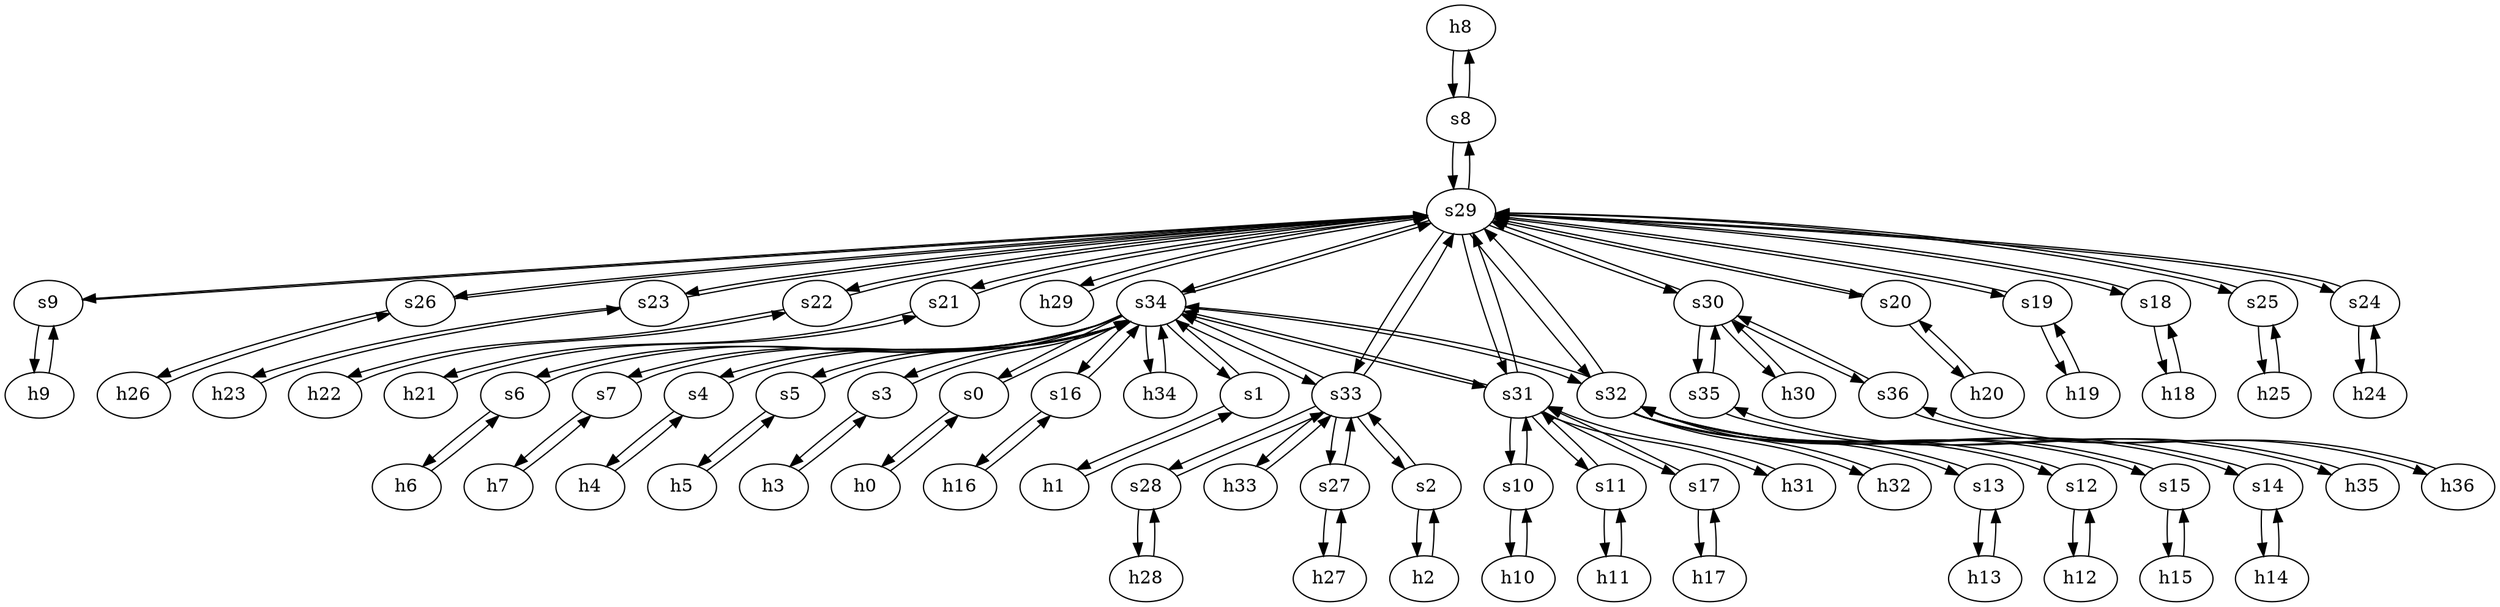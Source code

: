 strict digraph Myren {
	h8	 [ip="111.0.8.8",
		mac="00:00:00:00:8:8",
		type=host];
	s8	 [id=8,
		type=switch];
	h8 -> s8	 [capacity="1Gbps",
		cost=1,
		dst_port=1,
		src_port=1];
	h9	 [ip="111.0.9.9",
		mac="00:00:00:00:9:9",
		type=host];
	s9	 [id=9,
		type=switch];
	h9 -> s9	 [capacity="1Gbps",
		cost=1,
		dst_port=1,
		src_port=1];
	h26	 [ip="111.0.26.26",
		mac="00:00:00:00:26:26",
		type=host];
	s26	 [id=26,
		type=switch];
	h26 -> s26	 [capacity="1Gbps",
		cost=1,
		dst_port=1,
		src_port=1];
	h2	 [ip="111.0.2.2",
		mac="00:00:00:00:2:2",
		type=host];
	s2	 [id=2,
		type=switch];
	h2 -> s2	 [capacity="1Gbps",
		cost=1,
		dst_port=1,
		src_port=1];
	h3	 [ip="111.0.3.3",
		mac="00:00:00:00:3:3",
		type=host];
	s3	 [id=3,
		type=switch];
	h3 -> s3	 [capacity="1Gbps",
		cost=1,
		dst_port=1,
		src_port=1];
	h0	 [ip="111.0.0.0",
		mac="00:00:00:00:0:0",
		type=host];
	s0	 [id=0,
		type=switch];
	h0 -> s0	 [capacity="1Gbps",
		cost=1,
		dst_port=1,
		src_port=1];
	h1	 [ip="111.0.1.1",
		mac="00:00:00:00:1:1",
		type=host];
	s1	 [id=1,
		type=switch];
	h1 -> s1	 [capacity="1Gbps",
		cost=1,
		dst_port=1,
		src_port=1];
	h6	 [ip="111.0.6.6",
		mac="00:00:00:00:6:6",
		type=host];
	s6	 [id=6,
		type=switch];
	h6 -> s6	 [capacity="1Gbps",
		cost=1,
		dst_port=1,
		src_port=1];
	h7	 [ip="111.0.7.7",
		mac="00:00:00:00:7:7",
		type=host];
	s7	 [id=7,
		type=switch];
	h7 -> s7	 [capacity="1Gbps",
		cost=1,
		dst_port=1,
		src_port=1];
	h4	 [ip="111.0.4.4",
		mac="00:00:00:00:4:4",
		type=host];
	s4	 [id=4,
		type=switch];
	h4 -> s4	 [capacity="1Gbps",
		cost=1,
		dst_port=1,
		src_port=1];
	h5	 [ip="111.0.5.5",
		mac="00:00:00:00:5:5",
		type=host];
	s5	 [id=5,
		type=switch];
	h5 -> s5	 [capacity="1Gbps",
		cost=1,
		dst_port=1,
		src_port=1];
	h23	 [ip="111.0.23.23",
		mac="00:00:00:00:23:23",
		type=host];
	s23	 [id=23,
		type=switch];
	h23 -> s23	 [capacity="1Gbps",
		cost=1,
		dst_port=1,
		src_port=1];
	h22	 [ip="111.0.22.22",
		mac="00:00:00:00:22:22",
		type=host];
	s22	 [id=22,
		type=switch];
	h22 -> s22	 [capacity="1Gbps",
		cost=1,
		dst_port=1,
		src_port=1];
	h21	 [ip="111.0.21.21",
		mac="00:00:00:00:21:21",
		type=host];
	s21	 [id=21,
		type=switch];
	h21 -> s21	 [capacity="1Gbps",
		cost=1,
		dst_port=1,
		src_port=1];
	s9 -> h9	 [capacity="1Gbps",
		cost=1,
		dst_port=1,
		src_port=1];
	s29	 [id=29,
		type=switch];
	s9 -> s29	 [capacity="1Gbps",
		cost=1,
		dst_port=3,
		src_port=2];
	s8 -> s29	 [capacity="1Gbps",
		cost=1,
		dst_port=2,
		src_port=2];
	s8 -> h8	 [capacity="1Gbps",
		cost=1,
		dst_port=1,
		src_port=1];
	h29	 [ip="111.0.29.29",
		mac="00:00:00:00:29:29",
		type=host];
	h29 -> s29	 [capacity="1Gbps",
		cost=1,
		dst_port=1,
		src_port=1];
	h28	 [ip="111.0.28.28",
		mac="00:00:00:00:28:28",
		type=host];
	s28	 [id=28,
		type=switch];
	h28 -> s28	 [capacity="1Gbps",
		cost=1,
		dst_port=1,
		src_port=1];
	s3 -> h3	 [capacity="1Gbps",
		cost=1,
		dst_port=1,
		src_port=1];
	s34	 [id=34,
		type=switch];
	s3 -> s34	 [capacity="1Gbps",
		cost=1,
		dst_port=4,
		src_port=2];
	s2 -> h2	 [capacity="1Gbps",
		cost=1,
		dst_port=1,
		src_port=1];
	s33	 [id=33,
		type=switch];
	s2 -> s33	 [capacity="1Gbps",
		cost=1,
		dst_port=2,
		src_port=2];
	s1 -> s34	 [capacity="1Gbps",
		cost=1,
		dst_port=3,
		src_port=2];
	s1 -> h1	 [capacity="1Gbps",
		cost=1,
		dst_port=1,
		src_port=1];
	s0 -> s34	 [capacity="1Gbps",
		cost=1,
		dst_port=2,
		src_port=2];
	s0 -> h0	 [capacity="1Gbps",
		cost=1,
		dst_port=1,
		src_port=1];
	s7 -> h7	 [capacity="1Gbps",
		cost=1,
		dst_port=1,
		src_port=1];
	s7 -> s34	 [capacity="1Gbps",
		cost=1,
		dst_port=8,
		src_port=2];
	s6 -> h6	 [capacity="1Gbps",
		cost=1,
		dst_port=1,
		src_port=1];
	s6 -> s34	 [capacity="1Gbps",
		cost=1,
		dst_port=7,
		src_port=2];
	s5 -> h5	 [capacity="1Gbps",
		cost=1,
		dst_port=1,
		src_port=1];
	s5 -> s34	 [capacity="1Gbps",
		cost=1,
		dst_port=6,
		src_port=2];
	s4 -> h4	 [capacity="1Gbps",
		cost=1,
		dst_port=1,
		src_port=1];
	s4 -> s34	 [capacity="1Gbps",
		cost=1,
		dst_port=5,
		src_port=2];
	s35	 [id=35,
		type=switch];
	s30	 [id=30,
		type=switch];
	s35 -> s30	 [capacity="1Gbps",
		cost=1,
		dst_port=4,
		src_port=2];
	h35	 [ip="111.0.35.35",
		mac="00:00:00:00:35:35",
		type=host];
	s35 -> h35	 [capacity="1Gbps",
		cost=1,
		dst_port=1,
		src_port=1];
	h20	 [ip="111.0.20.20",
		mac="00:00:00:00:20:20",
		type=host];
	s20	 [id=20,
		type=switch];
	h20 -> s20	 [capacity="1Gbps",
		cost=1,
		dst_port=1,
		src_port=1];
	s34 -> s1	 [capacity="1Gbps",
		cost=1,
		dst_port=2,
		src_port=3];
	s31	 [id=31,
		type=switch];
	s34 -> s31	 [capacity="1Gbps",
		cost=1,
		dst_port=6,
		src_port=11];
	s34 -> s0	 [capacity="1Gbps",
		cost=1,
		dst_port=2,
		src_port=2];
	s34 -> s4	 [capacity="1Gbps",
		cost=1,
		dst_port=2,
		src_port=5];
	s16	 [id=16,
		type=switch];
	s34 -> s16	 [capacity="1Gbps",
		cost=1,
		dst_port=2,
		src_port=9];
	s34 -> s3	 [capacity="1Gbps",
		cost=1,
		dst_port=2,
		src_port=4];
	s34 -> s5	 [capacity="1Gbps",
		cost=1,
		dst_port=2,
		src_port=6];
	s34 -> s33	 [capacity="1Gbps",
		cost=1,
		dst_port=6,
		src_port=13];
	s34 -> s7	 [capacity="1Gbps",
		cost=1,
		dst_port=2,
		src_port=8];
	s32	 [id=32,
		type=switch];
	s34 -> s32	 [capacity="1Gbps",
		cost=1,
		dst_port=7,
		src_port=12];
	s34 -> s6	 [capacity="1Gbps",
		cost=1,
		dst_port=2,
		src_port=7];
	s34 -> s29	 [capacity="1Gbps",
		cost=1,
		dst_port=15,
		src_port=10];
	h34	 [ip="111.0.34.34",
		mac="00:00:00:00:34:34",
		type=host];
	s34 -> h34	 [capacity="1Gbps",
		cost=1,
		dst_port=1,
		src_port=1];
	h31	 [ip="111.0.31.31",
		mac="00:00:00:00:31:31",
		type=host];
	h31 -> s31	 [capacity="1Gbps",
		cost=1,
		dst_port=1,
		src_port=1];
	s10	 [id=10,
		type=switch];
	s31 -> s10	 [capacity="1Gbps",
		cost=1,
		dst_port=2,
		src_port=2];
	s11	 [id=11,
		type=switch];
	s31 -> s11	 [capacity="1Gbps",
		cost=1,
		dst_port=2,
		src_port=3];
	s31 -> s29	 [capacity="1Gbps",
		cost=1,
		dst_port=18,
		src_port=5];
	s17	 [id=17,
		type=switch];
	s31 -> s17	 [capacity="1Gbps",
		cost=1,
		dst_port=2,
		src_port=4];
	s31 -> h31	 [capacity="1Gbps",
		cost=1,
		dst_port=1,
		src_port=1];
	s31 -> s34	 [capacity="1Gbps",
		cost=1,
		dst_port=11,
		src_port=6];
	s19	 [id=19,
		type=switch];
	s19 -> s29	 [capacity="1Gbps",
		cost=1,
		dst_port=5,
		src_port=2];
	h19	 [ip="111.0.19.19",
		mac="00:00:00:00:19:19",
		type=host];
	s19 -> h19	 [capacity="1Gbps",
		cost=1,
		dst_port=1,
		src_port=1];
	s18	 [id=18,
		type=switch];
	s18 -> s29	 [capacity="1Gbps",
		cost=1,
		dst_port=4,
		src_port=2];
	h18	 [ip="111.0.18.18",
		mac="00:00:00:00:18:18",
		type=host];
	s18 -> h18	 [capacity="1Gbps",
		cost=1,
		dst_port=1,
		src_port=1];
	s13	 [id=13,
		type=switch];
	h13	 [ip="111.0.13.13",
		mac="00:00:00:00:13:13",
		type=host];
	s13 -> h13	 [capacity="1Gbps",
		cost=1,
		dst_port=1,
		src_port=1];
	s13 -> s32	 [capacity="1Gbps",
		cost=1,
		dst_port=3,
		src_port=2];
	s12	 [id=12,
		type=switch];
	s12 -> s32	 [capacity="1Gbps",
		cost=1,
		dst_port=2,
		src_port=2];
	h12	 [ip="111.0.12.12",
		mac="00:00:00:00:12:12",
		type=host];
	s12 -> h12	 [capacity="1Gbps",
		cost=1,
		dst_port=1,
		src_port=1];
	s11 -> s31	 [capacity="1Gbps",
		cost=1,
		dst_port=3,
		src_port=2];
	h11	 [ip="111.0.11.11",
		mac="00:00:00:00:11:11",
		type=host];
	s11 -> h11	 [capacity="1Gbps",
		cost=1,
		dst_port=1,
		src_port=1];
	s10 -> s31	 [capacity="1Gbps",
		cost=1,
		dst_port=2,
		src_port=2];
	h10	 [ip="111.0.10.10",
		mac="00:00:00:00:10:10",
		type=host];
	s10 -> h10	 [capacity="1Gbps",
		cost=1,
		dst_port=1,
		src_port=1];
	s17 -> s31	 [capacity="1Gbps",
		cost=1,
		dst_port=4,
		src_port=2];
	h17	 [ip="111.0.17.17",
		mac="00:00:00:00:17:17",
		type=host];
	s17 -> h17	 [capacity="1Gbps",
		cost=1,
		dst_port=1,
		src_port=1];
	h16	 [ip="111.0.16.16",
		mac="00:00:00:00:16:16",
		type=host];
	s16 -> h16	 [capacity="1Gbps",
		cost=1,
		dst_port=1,
		src_port=1];
	s16 -> s34	 [capacity="1Gbps",
		cost=1,
		dst_port=9,
		src_port=2];
	s15	 [id=15,
		type=switch];
	h15	 [ip="111.0.15.15",
		mac="00:00:00:00:15:15",
		type=host];
	s15 -> h15	 [capacity="1Gbps",
		cost=1,
		dst_port=1,
		src_port=1];
	s15 -> s32	 [capacity="1Gbps",
		cost=1,
		dst_port=5,
		src_port=2];
	s14	 [id=14,
		type=switch];
	s14 -> s32	 [capacity="1Gbps",
		cost=1,
		dst_port=4,
		src_port=2];
	h14	 [ip="111.0.14.14",
		mac="00:00:00:00:14:14",
		type=host];
	s14 -> h14	 [capacity="1Gbps",
		cost=1,
		dst_port=1,
		src_port=1];
	h32	 [ip="111.0.32.32",
		mac="00:00:00:00:32:32",
		type=host];
	h32 -> s32	 [capacity="1Gbps",
		cost=1,
		dst_port=1,
		src_port=1];
	h33	 [ip="111.0.33.33",
		mac="00:00:00:00:33:33",
		type=host];
	h33 -> s33	 [capacity="1Gbps",
		cost=1,
		dst_port=1,
		src_port=1];
	h30	 [ip="111.0.30.30",
		mac="00:00:00:00:30:30",
		type=host];
	h30 -> s30	 [capacity="1Gbps",
		cost=1,
		dst_port=1,
		src_port=1];
	h25	 [ip="111.0.25.25",
		mac="00:00:00:00:25:25",
		type=host];
	s25	 [id=25,
		type=switch];
	h25 -> s25	 [capacity="1Gbps",
		cost=1,
		dst_port=1,
		src_port=1];
	h36	 [ip="111.0.36.36",
		mac="00:00:00:00:36:36",
		type=host];
	s36	 [id=36,
		type=switch];
	h36 -> s36	 [capacity="1Gbps",
		cost=1,
		dst_port=1,
		src_port=1];
	s33 -> s2	 [capacity="1Gbps",
		cost=1,
		dst_port=2,
		src_port=2];
	s33 -> s28	 [capacity="1Gbps",
		cost=1,
		dst_port=2,
		src_port=4];
	s27	 [id=27,
		type=switch];
	s33 -> s27	 [capacity="1Gbps",
		cost=1,
		dst_port=2,
		src_port=3];
	s33 -> s29	 [capacity="1Gbps",
		cost=1,
		dst_port=14,
		src_port=5];
	s33 -> h33	 [capacity="1Gbps",
		cost=1,
		dst_port=1,
		src_port=1];
	s33 -> s34	 [capacity="1Gbps",
		cost=1,
		dst_port=13,
		src_port=6];
	h34 -> s34	 [capacity="1Gbps",
		cost=1,
		dst_port=1,
		src_port=1];
	h35 -> s35	 [capacity="1Gbps",
		cost=1,
		dst_port=1,
		src_port=1];
	s32 -> s13	 [capacity="1Gbps",
		cost=1,
		dst_port=2,
		src_port=3];
	s32 -> s14	 [capacity="1Gbps",
		cost=1,
		dst_port=2,
		src_port=4];
	s32 -> s15	 [capacity="1Gbps",
		cost=1,
		dst_port=2,
		src_port=5];
	s32 -> s29	 [capacity="1Gbps",
		cost=1,
		dst_port=13,
		src_port=6];
	s32 -> h32	 [capacity="1Gbps",
		cost=1,
		dst_port=1,
		src_port=1];
	s32 -> s12	 [capacity="1Gbps",
		cost=1,
		dst_port=2,
		src_port=2];
	s32 -> s34	 [capacity="1Gbps",
		cost=1,
		dst_port=12,
		src_port=7];
	h18 -> s18	 [capacity="1Gbps",
		cost=1,
		dst_port=1,
		src_port=1];
	h19 -> s19	 [capacity="1Gbps",
		cost=1,
		dst_port=1,
		src_port=1];
	s30 -> h30	 [capacity="1Gbps",
		cost=1,
		dst_port=1,
		src_port=1];
	s30 -> s35	 [capacity="1Gbps",
		cost=1,
		dst_port=2,
		src_port=4];
	s30 -> s29	 [capacity="1Gbps",
		cost=1,
		dst_port=17,
		src_port=3];
	s30 -> s36	 [capacity="1Gbps",
		cost=1,
		dst_port=2,
		src_port=5];
	s25 -> h25	 [capacity="1Gbps",
		cost=1,
		dst_port=1,
		src_port=1];
	s25 -> s29	 [capacity="1Gbps",
		cost=1,
		dst_port=11,
		src_port=2];
	h10 -> s10	 [capacity="1Gbps",
		cost=1,
		dst_port=1,
		src_port=1];
	h11 -> s11	 [capacity="1Gbps",
		cost=1,
		dst_port=1,
		src_port=1];
	h12 -> s12	 [capacity="1Gbps",
		cost=1,
		dst_port=1,
		src_port=1];
	h13 -> s13	 [capacity="1Gbps",
		cost=1,
		dst_port=1,
		src_port=1];
	h14 -> s14	 [capacity="1Gbps",
		cost=1,
		dst_port=1,
		src_port=1];
	h15 -> s15	 [capacity="1Gbps",
		cost=1,
		dst_port=1,
		src_port=1];
	h16 -> s16	 [capacity="1Gbps",
		cost=1,
		dst_port=1,
		src_port=1];
	h17 -> s17	 [capacity="1Gbps",
		cost=1,
		dst_port=1,
		src_port=1];
	s22 -> h22	 [capacity="1Gbps",
		cost=1,
		dst_port=1,
		src_port=1];
	s22 -> s29	 [capacity="1Gbps",
		cost=1,
		dst_port=8,
		src_port=2];
	s23 -> h23	 [capacity="1Gbps",
		cost=1,
		dst_port=1,
		src_port=1];
	s23 -> s29	 [capacity="1Gbps",
		cost=1,
		dst_port=9,
		src_port=2];
	s20 -> h20	 [capacity="1Gbps",
		cost=1,
		dst_port=1,
		src_port=1];
	s20 -> s29	 [capacity="1Gbps",
		cost=1,
		dst_port=6,
		src_port=2];
	s21 -> h21	 [capacity="1Gbps",
		cost=1,
		dst_port=1,
		src_port=1];
	s21 -> s29	 [capacity="1Gbps",
		cost=1,
		dst_port=7,
		src_port=2];
	s26 -> h26	 [capacity="1Gbps",
		cost=1,
		dst_port=1,
		src_port=1];
	s26 -> s29	 [capacity="1Gbps",
		cost=1,
		dst_port=12,
		src_port=2];
	s27 -> s33	 [capacity="1Gbps",
		cost=1,
		dst_port=3,
		src_port=2];
	h27	 [ip="111.0.27.27",
		mac="00:00:00:00:27:27",
		type=host];
	s27 -> h27	 [capacity="1Gbps",
		cost=1,
		dst_port=1,
		src_port=1];
	s24	 [id=24,
		type=switch];
	s24 -> s29	 [capacity="1Gbps",
		cost=1,
		dst_port=10,
		src_port=2];
	h24	 [ip="111.0.24.24",
		mac="00:00:00:00:24:24",
		type=host];
	s24 -> h24	 [capacity="1Gbps",
		cost=1,
		dst_port=1,
		src_port=1];
	h24 -> s24	 [capacity="1Gbps",
		cost=1,
		dst_port=1,
		src_port=1];
	s28 -> s33	 [capacity="1Gbps",
		cost=1,
		dst_port=4,
		src_port=2];
	s28 -> h28	 [capacity="1Gbps",
		cost=1,
		dst_port=1,
		src_port=1];
	s29 -> s31	 [capacity="1Gbps",
		cost=1,
		dst_port=5,
		src_port=18];
	s29 -> s21	 [capacity="1Gbps",
		cost=1,
		dst_port=2,
		src_port=7];
	s29 -> s18	 [capacity="1Gbps",
		cost=1,
		dst_port=2,
		src_port=4];
	s29 -> s9	 [capacity="1Gbps",
		cost=1,
		dst_port=2,
		src_port=3];
	s29 -> s26	 [capacity="1Gbps",
		cost=1,
		dst_port=2,
		src_port=12];
	s29 -> s24	 [capacity="1Gbps",
		cost=1,
		dst_port=2,
		src_port=10];
	s29 -> s33	 [capacity="1Gbps",
		cost=1,
		dst_port=5,
		src_port=14];
	s29 -> h29	 [capacity="1Gbps",
		cost=1,
		dst_port=1,
		src_port=1];
	s29 -> s19	 [capacity="1Gbps",
		cost=1,
		dst_port=2,
		src_port=5];
	s29 -> s25	 [capacity="1Gbps",
		cost=1,
		dst_port=2,
		src_port=11];
	s29 -> s20	 [capacity="1Gbps",
		cost=1,
		dst_port=2,
		src_port=6];
	s29 -> s32	 [capacity="1Gbps",
		cost=1,
		dst_port=6,
		src_port=13];
	s29 -> s30	 [capacity="1Gbps",
		cost=1,
		dst_port=3,
		src_port=17];
	s29 -> s8	 [capacity="1Gbps",
		cost=1,
		dst_port=2,
		src_port=2];
	s29 -> s23	 [capacity="1Gbps",
		cost=1,
		dst_port=2,
		src_port=9];
	s29 -> s34	 [capacity="1Gbps",
		cost=1,
		dst_port=10,
		src_port=15];
	s29 -> s22	 [capacity="1Gbps",
		cost=1,
		dst_port=2,
		src_port=8];
	h27 -> s27	 [capacity="1Gbps",
		cost=1,
		dst_port=1,
		src_port=1];
	s36 -> h36	 [capacity="1Gbps",
		cost=1,
		dst_port=1,
		src_port=1];
	s36 -> s30	 [capacity="1Gbps",
		cost=1,
		dst_port=5,
		src_port=2];
}
